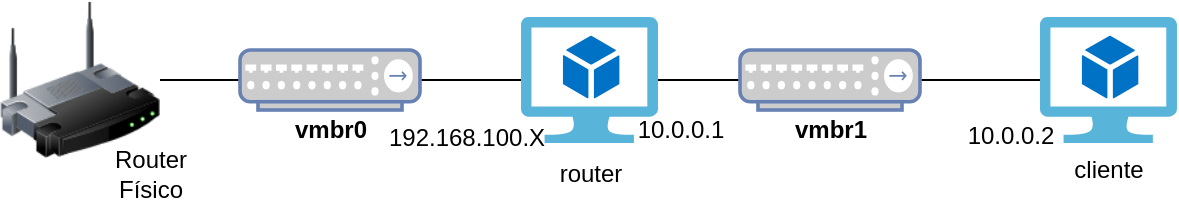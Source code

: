 <mxfile version="17.1.3" type="device"><diagram id="k4pNC1rw3EwO7Iqltvwy" name="Page-1"><mxGraphModel dx="1422" dy="730" grid="1" gridSize="10" guides="1" tooltips="1" connect="1" arrows="1" fold="1" page="1" pageScale="1" pageWidth="827" pageHeight="1169" math="0" shadow="0"><root><mxCell id="0"/><mxCell id="1" parent="0"/><mxCell id="-73Oau5m9B-L7gfSsbPc-31" value="" style="edgeStyle=orthogonalEdgeStyle;rounded=0;orthogonalLoop=1;jettySize=auto;html=1;endArrow=none;endFill=0;" edge="1" parent="1" source="_etOdeRrxOBRMlxFL1JE-7" target="-73Oau5m9B-L7gfSsbPc-6"><mxGeometry relative="1" as="geometry"/></mxCell><mxCell id="-73Oau5m9B-L7gfSsbPc-32" value="" style="edgeStyle=orthogonalEdgeStyle;rounded=0;orthogonalLoop=1;jettySize=auto;html=1;endArrow=none;endFill=0;" edge="1" parent="1" source="_etOdeRrxOBRMlxFL1JE-7" target="-73Oau5m9B-L7gfSsbPc-8"><mxGeometry relative="1" as="geometry"/></mxCell><mxCell id="_etOdeRrxOBRMlxFL1JE-7" value="" style="fontColor=#0066CC;verticalAlign=top;verticalLabelPosition=bottom;labelPosition=center;align=center;html=1;outlineConnect=0;fillColor=#CCCCCC;strokeColor=#6881B3;gradientColor=none;gradientDirection=north;strokeWidth=2;shape=mxgraph.networks.hub;" parent="1" vertex="1"><mxGeometry x="230" y="290" width="90" height="30" as="geometry"/></mxCell><mxCell id="_etOdeRrxOBRMlxFL1JE-19" value="&lt;div&gt;Router&lt;/div&gt;&lt;div&gt;Físico&lt;br&gt;&lt;/div&gt;" style="text;html=1;resizable=0;autosize=1;align=center;verticalAlign=middle;points=[];fillColor=none;strokeColor=none;rounded=0;" parent="1" vertex="1"><mxGeometry x="160" y="336.5" width="50" height="30" as="geometry"/></mxCell><mxCell id="-73Oau5m9B-L7gfSsbPc-6" value="" style="image;html=1;image=img/lib/clip_art/networking/Wireless_Router_128x128.png" vertex="1" parent="1"><mxGeometry x="110" y="265" width="80" height="80" as="geometry"/></mxCell><mxCell id="-73Oau5m9B-L7gfSsbPc-30" value="" style="edgeStyle=orthogonalEdgeStyle;rounded=0;orthogonalLoop=1;jettySize=auto;html=1;endArrow=none;endFill=0;" edge="1" parent="1" source="-73Oau5m9B-L7gfSsbPc-8" target="-73Oau5m9B-L7gfSsbPc-25"><mxGeometry relative="1" as="geometry"/></mxCell><mxCell id="-73Oau5m9B-L7gfSsbPc-8" value="" style="sketch=0;aspect=fixed;html=1;points=[];align=center;image;fontSize=12;image=img/lib/mscae/Virtual_Machine_2.svg;" vertex="1" parent="1"><mxGeometry x="370.52" y="273.5" width="68.48" height="63" as="geometry"/></mxCell><mxCell id="-73Oau5m9B-L7gfSsbPc-20" value="&lt;b&gt;vmbr0&lt;/b&gt;" style="text;html=1;resizable=0;autosize=1;align=center;verticalAlign=middle;points=[];fillColor=none;strokeColor=none;rounded=0;" vertex="1" parent="1"><mxGeometry x="250" y="320" width="50" height="20" as="geometry"/></mxCell><mxCell id="-73Oau5m9B-L7gfSsbPc-24" value="10.0.0.1" style="text;html=1;resizable=0;autosize=1;align=center;verticalAlign=middle;points=[];fillColor=none;strokeColor=none;rounded=0;" vertex="1" parent="1"><mxGeometry x="420" y="320" width="60" height="20" as="geometry"/></mxCell><mxCell id="-73Oau5m9B-L7gfSsbPc-29" value="" style="edgeStyle=orthogonalEdgeStyle;rounded=0;orthogonalLoop=1;jettySize=auto;html=1;endArrow=none;endFill=0;" edge="1" parent="1" source="-73Oau5m9B-L7gfSsbPc-25" target="-73Oau5m9B-L7gfSsbPc-27"><mxGeometry relative="1" as="geometry"/></mxCell><mxCell id="-73Oau5m9B-L7gfSsbPc-25" value="" style="fontColor=#0066CC;verticalAlign=top;verticalLabelPosition=bottom;labelPosition=center;align=center;html=1;outlineConnect=0;fillColor=#CCCCCC;strokeColor=#6881B3;gradientColor=none;gradientDirection=north;strokeWidth=2;shape=mxgraph.networks.hub;" vertex="1" parent="1"><mxGeometry x="480" y="290" width="90" height="30" as="geometry"/></mxCell><mxCell id="-73Oau5m9B-L7gfSsbPc-26" value="&lt;b&gt;vmbr1&lt;/b&gt;" style="text;html=1;resizable=0;autosize=1;align=center;verticalAlign=middle;points=[];fillColor=none;strokeColor=none;rounded=0;" vertex="1" parent="1"><mxGeometry x="500" y="320" width="50" height="20" as="geometry"/></mxCell><mxCell id="-73Oau5m9B-L7gfSsbPc-27" value="" style="sketch=0;aspect=fixed;html=1;points=[];align=center;image;fontSize=12;image=img/lib/mscae/Virtual_Machine_2.svg;" vertex="1" parent="1"><mxGeometry x="630" y="273.5" width="68.48" height="63" as="geometry"/></mxCell><mxCell id="-73Oau5m9B-L7gfSsbPc-28" value="10.0.0.2" style="text;html=1;resizable=0;autosize=1;align=center;verticalAlign=middle;points=[];fillColor=none;strokeColor=none;rounded=0;" vertex="1" parent="1"><mxGeometry x="585" y="323" width="60" height="20" as="geometry"/></mxCell><mxCell id="-73Oau5m9B-L7gfSsbPc-33" value="192.168.100.X" style="text;html=1;resizable=0;autosize=1;align=center;verticalAlign=middle;points=[];fillColor=none;strokeColor=none;rounded=0;" vertex="1" parent="1"><mxGeometry x="298" y="324" width="90" height="20" as="geometry"/></mxCell><mxCell id="-73Oau5m9B-L7gfSsbPc-35" value="router" style="text;html=1;resizable=0;autosize=1;align=center;verticalAlign=middle;points=[];fillColor=none;strokeColor=none;rounded=0;" vertex="1" parent="1"><mxGeometry x="379.76" y="341.5" width="50" height="20" as="geometry"/></mxCell><mxCell id="-73Oau5m9B-L7gfSsbPc-36" value="&lt;div&gt;cliente&lt;/div&gt;" style="text;html=1;resizable=0;autosize=1;align=center;verticalAlign=middle;points=[];fillColor=none;strokeColor=none;rounded=0;" vertex="1" parent="1"><mxGeometry x="639.24" y="340" width="50" height="20" as="geometry"/></mxCell></root></mxGraphModel></diagram></mxfile>
